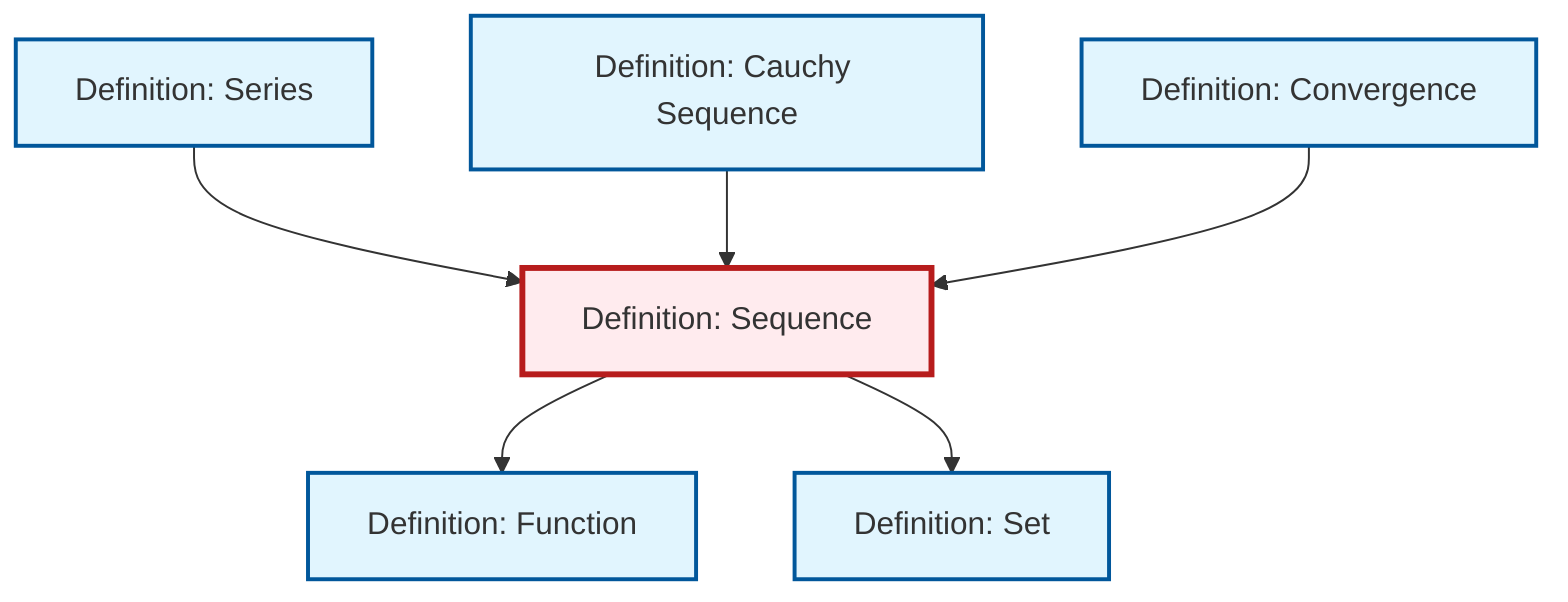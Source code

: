graph TD
    classDef definition fill:#e1f5fe,stroke:#01579b,stroke-width:2px
    classDef theorem fill:#f3e5f5,stroke:#4a148c,stroke-width:2px
    classDef axiom fill:#fff3e0,stroke:#e65100,stroke-width:2px
    classDef example fill:#e8f5e9,stroke:#1b5e20,stroke-width:2px
    classDef current fill:#ffebee,stroke:#b71c1c,stroke-width:3px
    def-sequence["Definition: Sequence"]:::definition
    def-convergence["Definition: Convergence"]:::definition
    def-set["Definition: Set"]:::definition
    def-cauchy-sequence["Definition: Cauchy Sequence"]:::definition
    def-series["Definition: Series"]:::definition
    def-function["Definition: Function"]:::definition
    def-sequence --> def-function
    def-series --> def-sequence
    def-cauchy-sequence --> def-sequence
    def-convergence --> def-sequence
    def-sequence --> def-set
    class def-sequence current